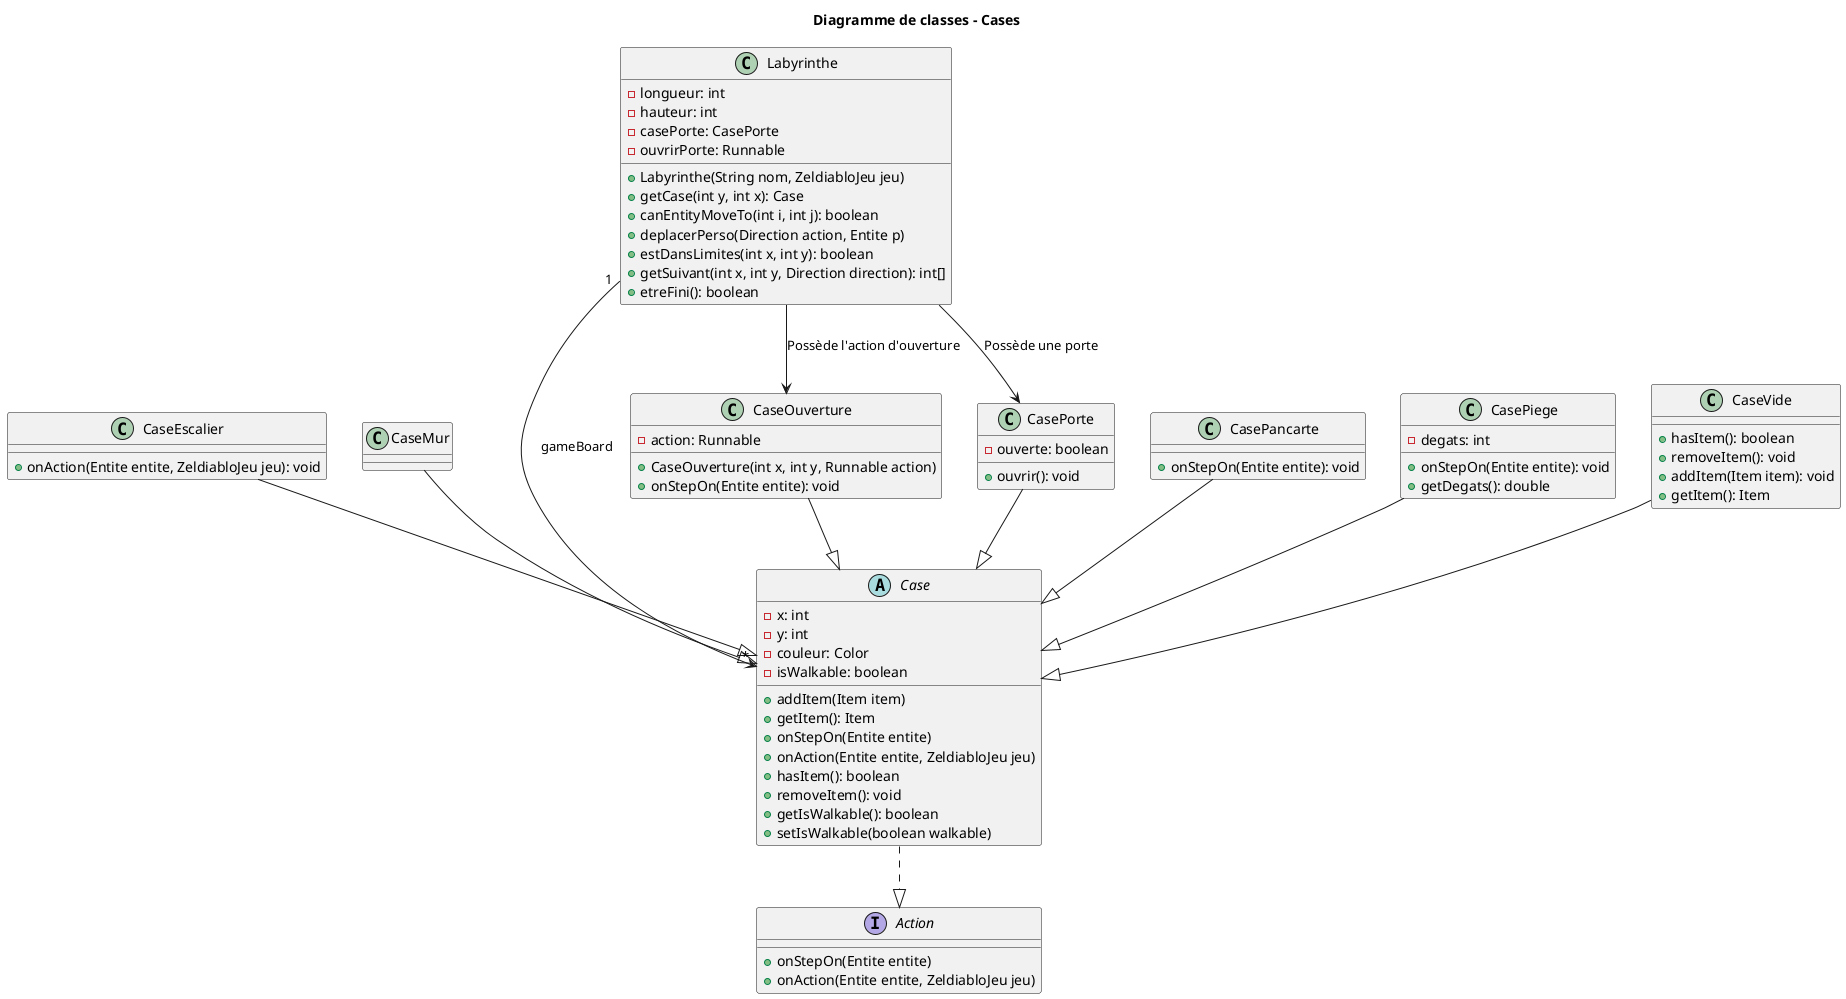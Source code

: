 @startuml
title Diagramme de classes - Cases

interface Action {
    +onStepOn(Entite entite)
    +onAction(Entite entite, ZeldiabloJeu jeu)
}

abstract class Case {
    -x: int
    -y: int
    -couleur: Color 
    -isWalkable: boolean
    +addItem(Item item)
    +getItem(): Item
    +onStepOn(Entite entite)
    +onAction(Entite entite, ZeldiabloJeu jeu)
    +hasItem(): boolean
    +removeItem(): void
    +getIsWalkable(): boolean
    +setIsWalkable(boolean walkable)
}

class CaseEscalier {
    +onAction(Entite entite, ZeldiabloJeu jeu): void
}

class CaseMur {
}

class CaseOuverture {
    -action: Runnable
    +CaseOuverture(int x, int y, Runnable action)
    +onStepOn(Entite entite): void
}

class CasePancarte {
    +onStepOn(Entite entite): void
}

class CasePiege {
    -degats: int
    +onStepOn(Entite entite): void
    +getDegats(): double
}

class CasePorte {
    -ouverte: boolean
    +ouvrir(): void
}

class CaseVide {
    +hasItem(): boolean
    +removeItem(): void
    +addItem(Item item): void
    +getItem(): Item
}

class Labyrinthe {
    -longueur: int
    -hauteur: int
    -casePorte: CasePorte
    -ouvrirPorte: Runnable
    +Labyrinthe(String nom, ZeldiabloJeu jeu)
    +getCase(int y, int x): Case
    +canEntityMoveTo(int i, int j): boolean
    +deplacerPerso(Direction action, Entite p)
    +estDansLimites(int x, int y): boolean
    +getSuivant(int x, int y, Direction direction): int[]
    +etreFini(): boolean
}

Case ..|> Action
CaseEscalier --|> Case
CaseMur --|> Case
CaseOuverture --|> Case
CasePancarte --|> Case
CasePiege --|> Case
CasePorte --|> Case
CaseVide --|> Case

Labyrinthe --> CasePorte : Possède une porte
Labyrinthe --> CaseOuverture : Possède l'action d'ouverture
Labyrinthe "1" --> "*" Case : gameBoard

@enduml